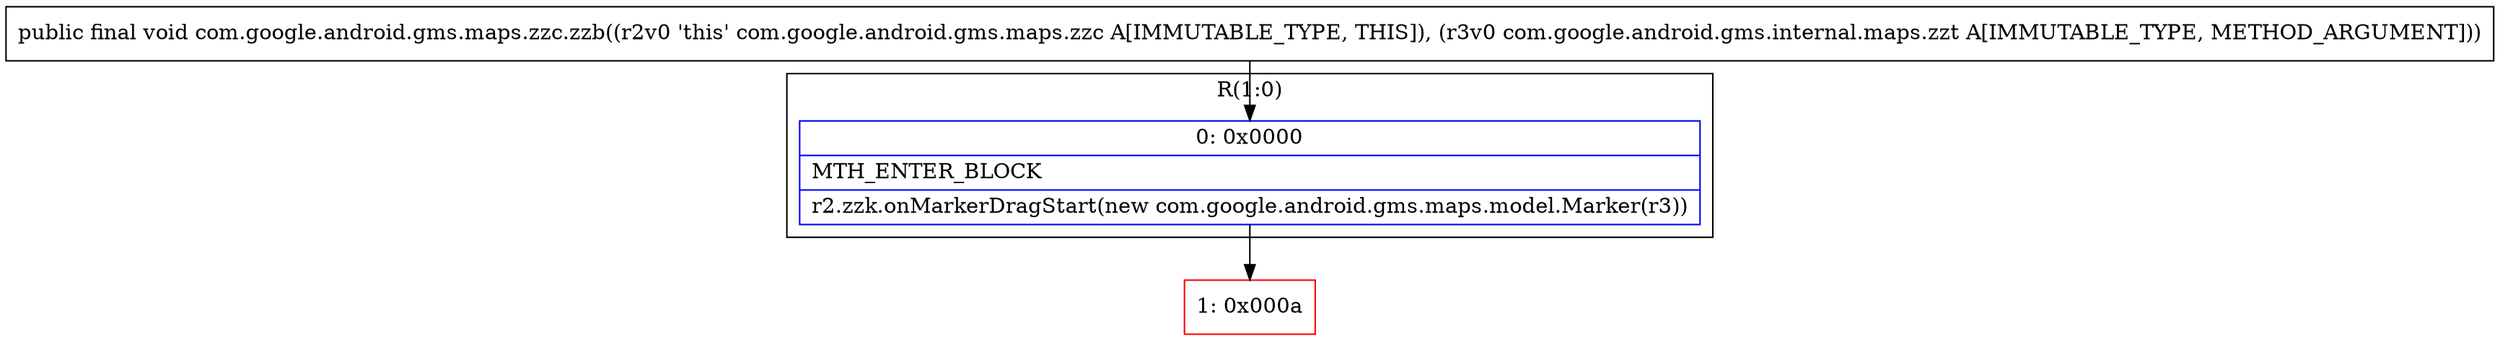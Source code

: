digraph "CFG forcom.google.android.gms.maps.zzc.zzb(Lcom\/google\/android\/gms\/internal\/maps\/zzt;)V" {
subgraph cluster_Region_208996625 {
label = "R(1:0)";
node [shape=record,color=blue];
Node_0 [shape=record,label="{0\:\ 0x0000|MTH_ENTER_BLOCK\l|r2.zzk.onMarkerDragStart(new com.google.android.gms.maps.model.Marker(r3))\l}"];
}
Node_1 [shape=record,color=red,label="{1\:\ 0x000a}"];
MethodNode[shape=record,label="{public final void com.google.android.gms.maps.zzc.zzb((r2v0 'this' com.google.android.gms.maps.zzc A[IMMUTABLE_TYPE, THIS]), (r3v0 com.google.android.gms.internal.maps.zzt A[IMMUTABLE_TYPE, METHOD_ARGUMENT])) }"];
MethodNode -> Node_0;
Node_0 -> Node_1;
}

